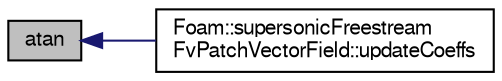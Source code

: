 digraph "atan"
{
  bgcolor="transparent";
  edge [fontname="FreeSans",fontsize="10",labelfontname="FreeSans",labelfontsize="10"];
  node [fontname="FreeSans",fontsize="10",shape=record];
  rankdir="LR";
  Node1 [label="atan",height=0.2,width=0.4,color="black", fillcolor="grey75", style="filled" fontcolor="black"];
  Node1 -> Node2 [dir="back",color="midnightblue",fontsize="10",style="solid",fontname="FreeSans"];
  Node2 [label="Foam::supersonicFreestream\lFvPatchVectorField::updateCoeffs",height=0.2,width=0.4,color="black",URL="$a02405.html#a7e24eafac629d3733181cd942d4c902f",tooltip="Update the coefficients associated with the patch field. "];
}
